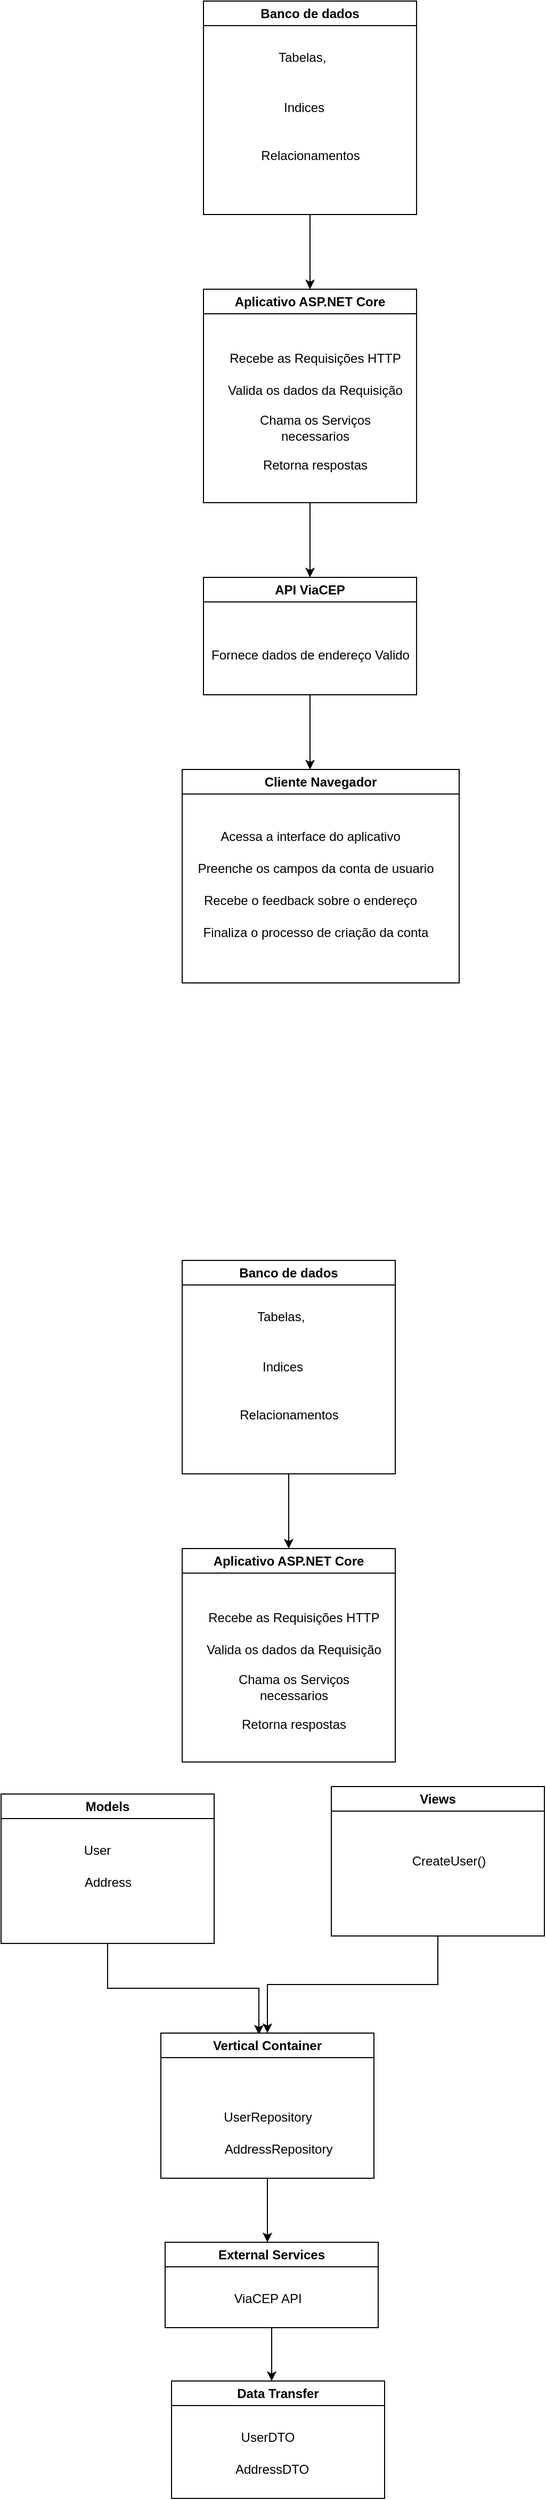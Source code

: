 <mxfile version="21.3.8" type="device">
  <diagram name="Página-1" id="f1WMgZAgSFK7H2-qsDsa">
    <mxGraphModel dx="1760" dy="968" grid="1" gridSize="10" guides="1" tooltips="1" connect="1" arrows="1" fold="1" page="1" pageScale="1" pageWidth="827" pageHeight="1169" math="0" shadow="0">
      <root>
        <mxCell id="0" />
        <mxCell id="1" parent="0" />
        <mxCell id="FvZbc9ms_CpiHtYjVGK3-7" style="edgeStyle=orthogonalEdgeStyle;rounded=0;orthogonalLoop=1;jettySize=auto;html=1;exitX=0.5;exitY=1;exitDx=0;exitDy=0;" edge="1" parent="1" source="FvZbc9ms_CpiHtYjVGK3-1">
          <mxGeometry relative="1" as="geometry">
            <mxPoint x="420" y="280" as="targetPoint" />
          </mxGeometry>
        </mxCell>
        <mxCell id="FvZbc9ms_CpiHtYjVGK3-1" value="Banco de dados" style="swimlane;whiteSpace=wrap;html=1;" vertex="1" parent="1">
          <mxGeometry x="320" y="10" width="200" height="200" as="geometry" />
        </mxCell>
        <mxCell id="FvZbc9ms_CpiHtYjVGK3-5" value="Indices" style="text;html=1;align=center;verticalAlign=middle;resizable=0;points=[];autosize=1;strokeColor=none;fillColor=none;" vertex="1" parent="FvZbc9ms_CpiHtYjVGK3-1">
          <mxGeometry x="64" y="85" width="60" height="30" as="geometry" />
        </mxCell>
        <mxCell id="FvZbc9ms_CpiHtYjVGK3-2" value="Tabelas,&amp;nbsp;" style="text;html=1;align=center;verticalAlign=middle;resizable=0;points=[];autosize=1;strokeColor=none;fillColor=none;" vertex="1" parent="FvZbc9ms_CpiHtYjVGK3-1">
          <mxGeometry x="59" y="38" width="70" height="30" as="geometry" />
        </mxCell>
        <mxCell id="FvZbc9ms_CpiHtYjVGK3-6" value="Relacionamentos" style="text;html=1;align=center;verticalAlign=middle;resizable=0;points=[];autosize=1;strokeColor=none;fillColor=none;" vertex="1" parent="FvZbc9ms_CpiHtYjVGK3-1">
          <mxGeometry x="40" y="130" width="120" height="30" as="geometry" />
        </mxCell>
        <mxCell id="FvZbc9ms_CpiHtYjVGK3-16" style="edgeStyle=orthogonalEdgeStyle;rounded=0;orthogonalLoop=1;jettySize=auto;html=1;exitX=0.5;exitY=1;exitDx=0;exitDy=0;" edge="1" parent="1" source="FvZbc9ms_CpiHtYjVGK3-8">
          <mxGeometry relative="1" as="geometry">
            <mxPoint x="420" y="550" as="targetPoint" />
          </mxGeometry>
        </mxCell>
        <mxCell id="FvZbc9ms_CpiHtYjVGK3-8" value="Aplicativo ASP.NET Core " style="swimlane;whiteSpace=wrap;html=1;" vertex="1" parent="1">
          <mxGeometry x="320" y="280" width="200" height="200" as="geometry" />
        </mxCell>
        <mxCell id="FvZbc9ms_CpiHtYjVGK3-12" value="Recebe as Requisições HTTP" style="text;html=1;strokeColor=none;fillColor=none;align=center;verticalAlign=middle;whiteSpace=wrap;rounded=0;" vertex="1" parent="FvZbc9ms_CpiHtYjVGK3-8">
          <mxGeometry x="20" y="50" width="170" height="30" as="geometry" />
        </mxCell>
        <mxCell id="FvZbc9ms_CpiHtYjVGK3-13" value="Valida os dados da Requisição" style="text;html=1;strokeColor=none;fillColor=none;align=center;verticalAlign=middle;whiteSpace=wrap;rounded=0;" vertex="1" parent="FvZbc9ms_CpiHtYjVGK3-8">
          <mxGeometry x="20" y="80" width="170" height="30" as="geometry" />
        </mxCell>
        <mxCell id="FvZbc9ms_CpiHtYjVGK3-14" value="Retorna respostas" style="text;html=1;strokeColor=none;fillColor=none;align=center;verticalAlign=middle;whiteSpace=wrap;rounded=0;" vertex="1" parent="FvZbc9ms_CpiHtYjVGK3-8">
          <mxGeometry x="20" y="150" width="170" height="30" as="geometry" />
        </mxCell>
        <mxCell id="FvZbc9ms_CpiHtYjVGK3-15" value="Chama os Serviços necessarios" style="text;html=1;strokeColor=none;fillColor=none;align=center;verticalAlign=middle;whiteSpace=wrap;rounded=0;" vertex="1" parent="FvZbc9ms_CpiHtYjVGK3-8">
          <mxGeometry x="20" y="115" width="170" height="30" as="geometry" />
        </mxCell>
        <mxCell id="FvZbc9ms_CpiHtYjVGK3-19" style="edgeStyle=orthogonalEdgeStyle;rounded=0;orthogonalLoop=1;jettySize=auto;html=1;" edge="1" parent="1" source="FvZbc9ms_CpiHtYjVGK3-17">
          <mxGeometry relative="1" as="geometry">
            <mxPoint x="420" y="730" as="targetPoint" />
          </mxGeometry>
        </mxCell>
        <mxCell id="FvZbc9ms_CpiHtYjVGK3-17" value="API ViaCEP" style="swimlane;whiteSpace=wrap;html=1;" vertex="1" parent="1">
          <mxGeometry x="320" y="550" width="200" height="110" as="geometry" />
        </mxCell>
        <mxCell id="FvZbc9ms_CpiHtYjVGK3-18" value="Fornece dados de endereço Valido" style="text;html=1;align=center;verticalAlign=middle;resizable=0;points=[];autosize=1;strokeColor=none;fillColor=none;" vertex="1" parent="1">
          <mxGeometry x="315" y="608" width="210" height="30" as="geometry" />
        </mxCell>
        <mxCell id="FvZbc9ms_CpiHtYjVGK3-20" value="Cliente Navegador" style="swimlane;whiteSpace=wrap;html=1;" vertex="1" parent="1">
          <mxGeometry x="300" y="730" width="260" height="200" as="geometry" />
        </mxCell>
        <mxCell id="FvZbc9ms_CpiHtYjVGK3-22" value="Preenche os campos da conta de usuario" style="text;html=1;align=center;verticalAlign=middle;resizable=0;points=[];autosize=1;strokeColor=none;fillColor=none;" vertex="1" parent="FvZbc9ms_CpiHtYjVGK3-20">
          <mxGeometry x="5" y="78" width="240" height="30" as="geometry" />
        </mxCell>
        <mxCell id="FvZbc9ms_CpiHtYjVGK3-23" value="Recebe o feedback sobre o endereço" style="text;html=1;align=center;verticalAlign=middle;resizable=0;points=[];autosize=1;strokeColor=none;fillColor=none;" vertex="1" parent="FvZbc9ms_CpiHtYjVGK3-20">
          <mxGeometry x="10" y="108" width="220" height="30" as="geometry" />
        </mxCell>
        <mxCell id="FvZbc9ms_CpiHtYjVGK3-24" value="Finaliza o processo de criação da conta" style="text;html=1;align=center;verticalAlign=middle;resizable=0;points=[];autosize=1;strokeColor=none;fillColor=none;" vertex="1" parent="FvZbc9ms_CpiHtYjVGK3-20">
          <mxGeometry x="10" y="138" width="230" height="30" as="geometry" />
        </mxCell>
        <mxCell id="FvZbc9ms_CpiHtYjVGK3-21" value="Acessa a interface do aplicativo" style="text;html=1;align=center;verticalAlign=middle;resizable=0;points=[];autosize=1;strokeColor=none;fillColor=none;" vertex="1" parent="1">
          <mxGeometry x="325" y="778" width="190" height="30" as="geometry" />
        </mxCell>
        <mxCell id="FvZbc9ms_CpiHtYjVGK3-37" style="edgeStyle=orthogonalEdgeStyle;rounded=0;orthogonalLoop=1;jettySize=auto;html=1;exitX=0.5;exitY=1;exitDx=0;exitDy=0;" edge="1" parent="1" source="FvZbc9ms_CpiHtYjVGK3-28" target="FvZbc9ms_CpiHtYjVGK3-32">
          <mxGeometry relative="1" as="geometry" />
        </mxCell>
        <mxCell id="FvZbc9ms_CpiHtYjVGK3-28" value="Banco de dados" style="swimlane;whiteSpace=wrap;html=1;" vertex="1" parent="1">
          <mxGeometry x="300" y="1190" width="200" height="200" as="geometry" />
        </mxCell>
        <mxCell id="FvZbc9ms_CpiHtYjVGK3-29" value="Indices" style="text;html=1;align=center;verticalAlign=middle;resizable=0;points=[];autosize=1;strokeColor=none;fillColor=none;" vertex="1" parent="FvZbc9ms_CpiHtYjVGK3-28">
          <mxGeometry x="64" y="85" width="60" height="30" as="geometry" />
        </mxCell>
        <mxCell id="FvZbc9ms_CpiHtYjVGK3-30" value="Tabelas,&amp;nbsp;" style="text;html=1;align=center;verticalAlign=middle;resizable=0;points=[];autosize=1;strokeColor=none;fillColor=none;" vertex="1" parent="FvZbc9ms_CpiHtYjVGK3-28">
          <mxGeometry x="59" y="38" width="70" height="30" as="geometry" />
        </mxCell>
        <mxCell id="FvZbc9ms_CpiHtYjVGK3-31" value="Relacionamentos" style="text;html=1;align=center;verticalAlign=middle;resizable=0;points=[];autosize=1;strokeColor=none;fillColor=none;" vertex="1" parent="FvZbc9ms_CpiHtYjVGK3-28">
          <mxGeometry x="40" y="130" width="120" height="30" as="geometry" />
        </mxCell>
        <mxCell id="FvZbc9ms_CpiHtYjVGK3-32" value="Aplicativo ASP.NET Core " style="swimlane;whiteSpace=wrap;html=1;" vertex="1" parent="1">
          <mxGeometry x="300" y="1460" width="200" height="200" as="geometry" />
        </mxCell>
        <mxCell id="FvZbc9ms_CpiHtYjVGK3-33" value="Recebe as Requisições HTTP" style="text;html=1;strokeColor=none;fillColor=none;align=center;verticalAlign=middle;whiteSpace=wrap;rounded=0;" vertex="1" parent="FvZbc9ms_CpiHtYjVGK3-32">
          <mxGeometry x="20" y="50" width="170" height="30" as="geometry" />
        </mxCell>
        <mxCell id="FvZbc9ms_CpiHtYjVGK3-34" value="Valida os dados da Requisição" style="text;html=1;strokeColor=none;fillColor=none;align=center;verticalAlign=middle;whiteSpace=wrap;rounded=0;" vertex="1" parent="FvZbc9ms_CpiHtYjVGK3-32">
          <mxGeometry x="20" y="80" width="170" height="30" as="geometry" />
        </mxCell>
        <mxCell id="FvZbc9ms_CpiHtYjVGK3-35" value="Retorna respostas" style="text;html=1;strokeColor=none;fillColor=none;align=center;verticalAlign=middle;whiteSpace=wrap;rounded=0;" vertex="1" parent="FvZbc9ms_CpiHtYjVGK3-32">
          <mxGeometry x="20" y="150" width="170" height="30" as="geometry" />
        </mxCell>
        <mxCell id="FvZbc9ms_CpiHtYjVGK3-36" value="Chama os Serviços necessarios" style="text;html=1;strokeColor=none;fillColor=none;align=center;verticalAlign=middle;whiteSpace=wrap;rounded=0;" vertex="1" parent="FvZbc9ms_CpiHtYjVGK3-32">
          <mxGeometry x="20" y="115" width="170" height="30" as="geometry" />
        </mxCell>
        <mxCell id="FvZbc9ms_CpiHtYjVGK3-45" style="edgeStyle=orthogonalEdgeStyle;rounded=0;orthogonalLoop=1;jettySize=auto;html=1;exitX=0.5;exitY=1;exitDx=0;exitDy=0;entryX=0.46;entryY=0.01;entryDx=0;entryDy=0;entryPerimeter=0;" edge="1" parent="1" source="FvZbc9ms_CpiHtYjVGK3-38" target="FvZbc9ms_CpiHtYjVGK3-44">
          <mxGeometry relative="1" as="geometry" />
        </mxCell>
        <mxCell id="FvZbc9ms_CpiHtYjVGK3-38" value="Models" style="swimlane;whiteSpace=wrap;html=1;" vertex="1" parent="1">
          <mxGeometry x="130" y="1690" width="200" height="140" as="geometry" />
        </mxCell>
        <mxCell id="FvZbc9ms_CpiHtYjVGK3-39" value="User" style="text;html=1;align=center;verticalAlign=middle;resizable=0;points=[];autosize=1;strokeColor=none;fillColor=none;" vertex="1" parent="1">
          <mxGeometry x="195" y="1728" width="50" height="30" as="geometry" />
        </mxCell>
        <mxCell id="FvZbc9ms_CpiHtYjVGK3-40" value="Address" style="text;html=1;align=center;verticalAlign=middle;resizable=0;points=[];autosize=1;strokeColor=none;fillColor=none;" vertex="1" parent="1">
          <mxGeometry x="195" y="1758" width="70" height="30" as="geometry" />
        </mxCell>
        <mxCell id="FvZbc9ms_CpiHtYjVGK3-47" style="edgeStyle=orthogonalEdgeStyle;rounded=0;orthogonalLoop=1;jettySize=auto;html=1;" edge="1" parent="1" source="FvZbc9ms_CpiHtYjVGK3-41" target="FvZbc9ms_CpiHtYjVGK3-44">
          <mxGeometry relative="1" as="geometry" />
        </mxCell>
        <mxCell id="FvZbc9ms_CpiHtYjVGK3-41" value="Views" style="swimlane;whiteSpace=wrap;html=1;" vertex="1" parent="1">
          <mxGeometry x="440" y="1683" width="200" height="140" as="geometry" />
        </mxCell>
        <mxCell id="FvZbc9ms_CpiHtYjVGK3-42" value="CreateUser()" style="text;html=1;align=center;verticalAlign=middle;resizable=0;points=[];autosize=1;strokeColor=none;fillColor=none;" vertex="1" parent="1">
          <mxGeometry x="505" y="1738" width="90" height="30" as="geometry" />
        </mxCell>
        <mxCell id="FvZbc9ms_CpiHtYjVGK3-49" style="edgeStyle=orthogonalEdgeStyle;rounded=0;orthogonalLoop=1;jettySize=auto;html=1;" edge="1" parent="1" source="FvZbc9ms_CpiHtYjVGK3-44">
          <mxGeometry relative="1" as="geometry">
            <mxPoint x="380" y="2110" as="targetPoint" />
          </mxGeometry>
        </mxCell>
        <mxCell id="FvZbc9ms_CpiHtYjVGK3-44" value="Vertical Container" style="swimlane;whiteSpace=wrap;html=1;" vertex="1" parent="1">
          <mxGeometry x="280" y="1914" width="200" height="136" as="geometry" />
        </mxCell>
        <mxCell id="FvZbc9ms_CpiHtYjVGK3-46" value="UserRepository" style="text;html=1;align=center;verticalAlign=middle;resizable=0;points=[];autosize=1;strokeColor=none;fillColor=none;" vertex="1" parent="FvZbc9ms_CpiHtYjVGK3-44">
          <mxGeometry x="45" y="64" width="110" height="30" as="geometry" />
        </mxCell>
        <mxCell id="FvZbc9ms_CpiHtYjVGK3-48" value="AddressRepository" style="text;html=1;align=center;verticalAlign=middle;resizable=0;points=[];autosize=1;strokeColor=none;fillColor=none;" vertex="1" parent="1">
          <mxGeometry x="330" y="2008" width="120" height="30" as="geometry" />
        </mxCell>
        <mxCell id="FvZbc9ms_CpiHtYjVGK3-52" style="edgeStyle=orthogonalEdgeStyle;rounded=0;orthogonalLoop=1;jettySize=auto;html=1;exitX=0.5;exitY=1;exitDx=0;exitDy=0;" edge="1" parent="1" source="FvZbc9ms_CpiHtYjVGK3-50">
          <mxGeometry relative="1" as="geometry">
            <mxPoint x="384" y="2240" as="targetPoint" />
          </mxGeometry>
        </mxCell>
        <mxCell id="FvZbc9ms_CpiHtYjVGK3-50" value="External Services" style="swimlane;whiteSpace=wrap;html=1;" vertex="1" parent="1">
          <mxGeometry x="284" y="2110" width="200" height="80" as="geometry" />
        </mxCell>
        <mxCell id="FvZbc9ms_CpiHtYjVGK3-51" value="ViaCEP API" style="text;html=1;align=center;verticalAlign=middle;resizable=0;points=[];autosize=1;strokeColor=none;fillColor=none;" vertex="1" parent="1">
          <mxGeometry x="335" y="2148" width="90" height="30" as="geometry" />
        </mxCell>
        <mxCell id="FvZbc9ms_CpiHtYjVGK3-53" value="Data Transfer" style="swimlane;whiteSpace=wrap;html=1;" vertex="1" parent="1">
          <mxGeometry x="290" y="2240" width="200" height="110" as="geometry" />
        </mxCell>
        <mxCell id="FvZbc9ms_CpiHtYjVGK3-55" value="AddressDTO" style="text;html=1;align=center;verticalAlign=middle;resizable=0;points=[];autosize=1;strokeColor=none;fillColor=none;" vertex="1" parent="FvZbc9ms_CpiHtYjVGK3-53">
          <mxGeometry x="49" y="68" width="90" height="30" as="geometry" />
        </mxCell>
        <mxCell id="FvZbc9ms_CpiHtYjVGK3-54" value="UserDTO" style="text;html=1;align=center;verticalAlign=middle;resizable=0;points=[];autosize=1;strokeColor=none;fillColor=none;" vertex="1" parent="1">
          <mxGeometry x="345" y="2278" width="70" height="30" as="geometry" />
        </mxCell>
      </root>
    </mxGraphModel>
  </diagram>
</mxfile>
